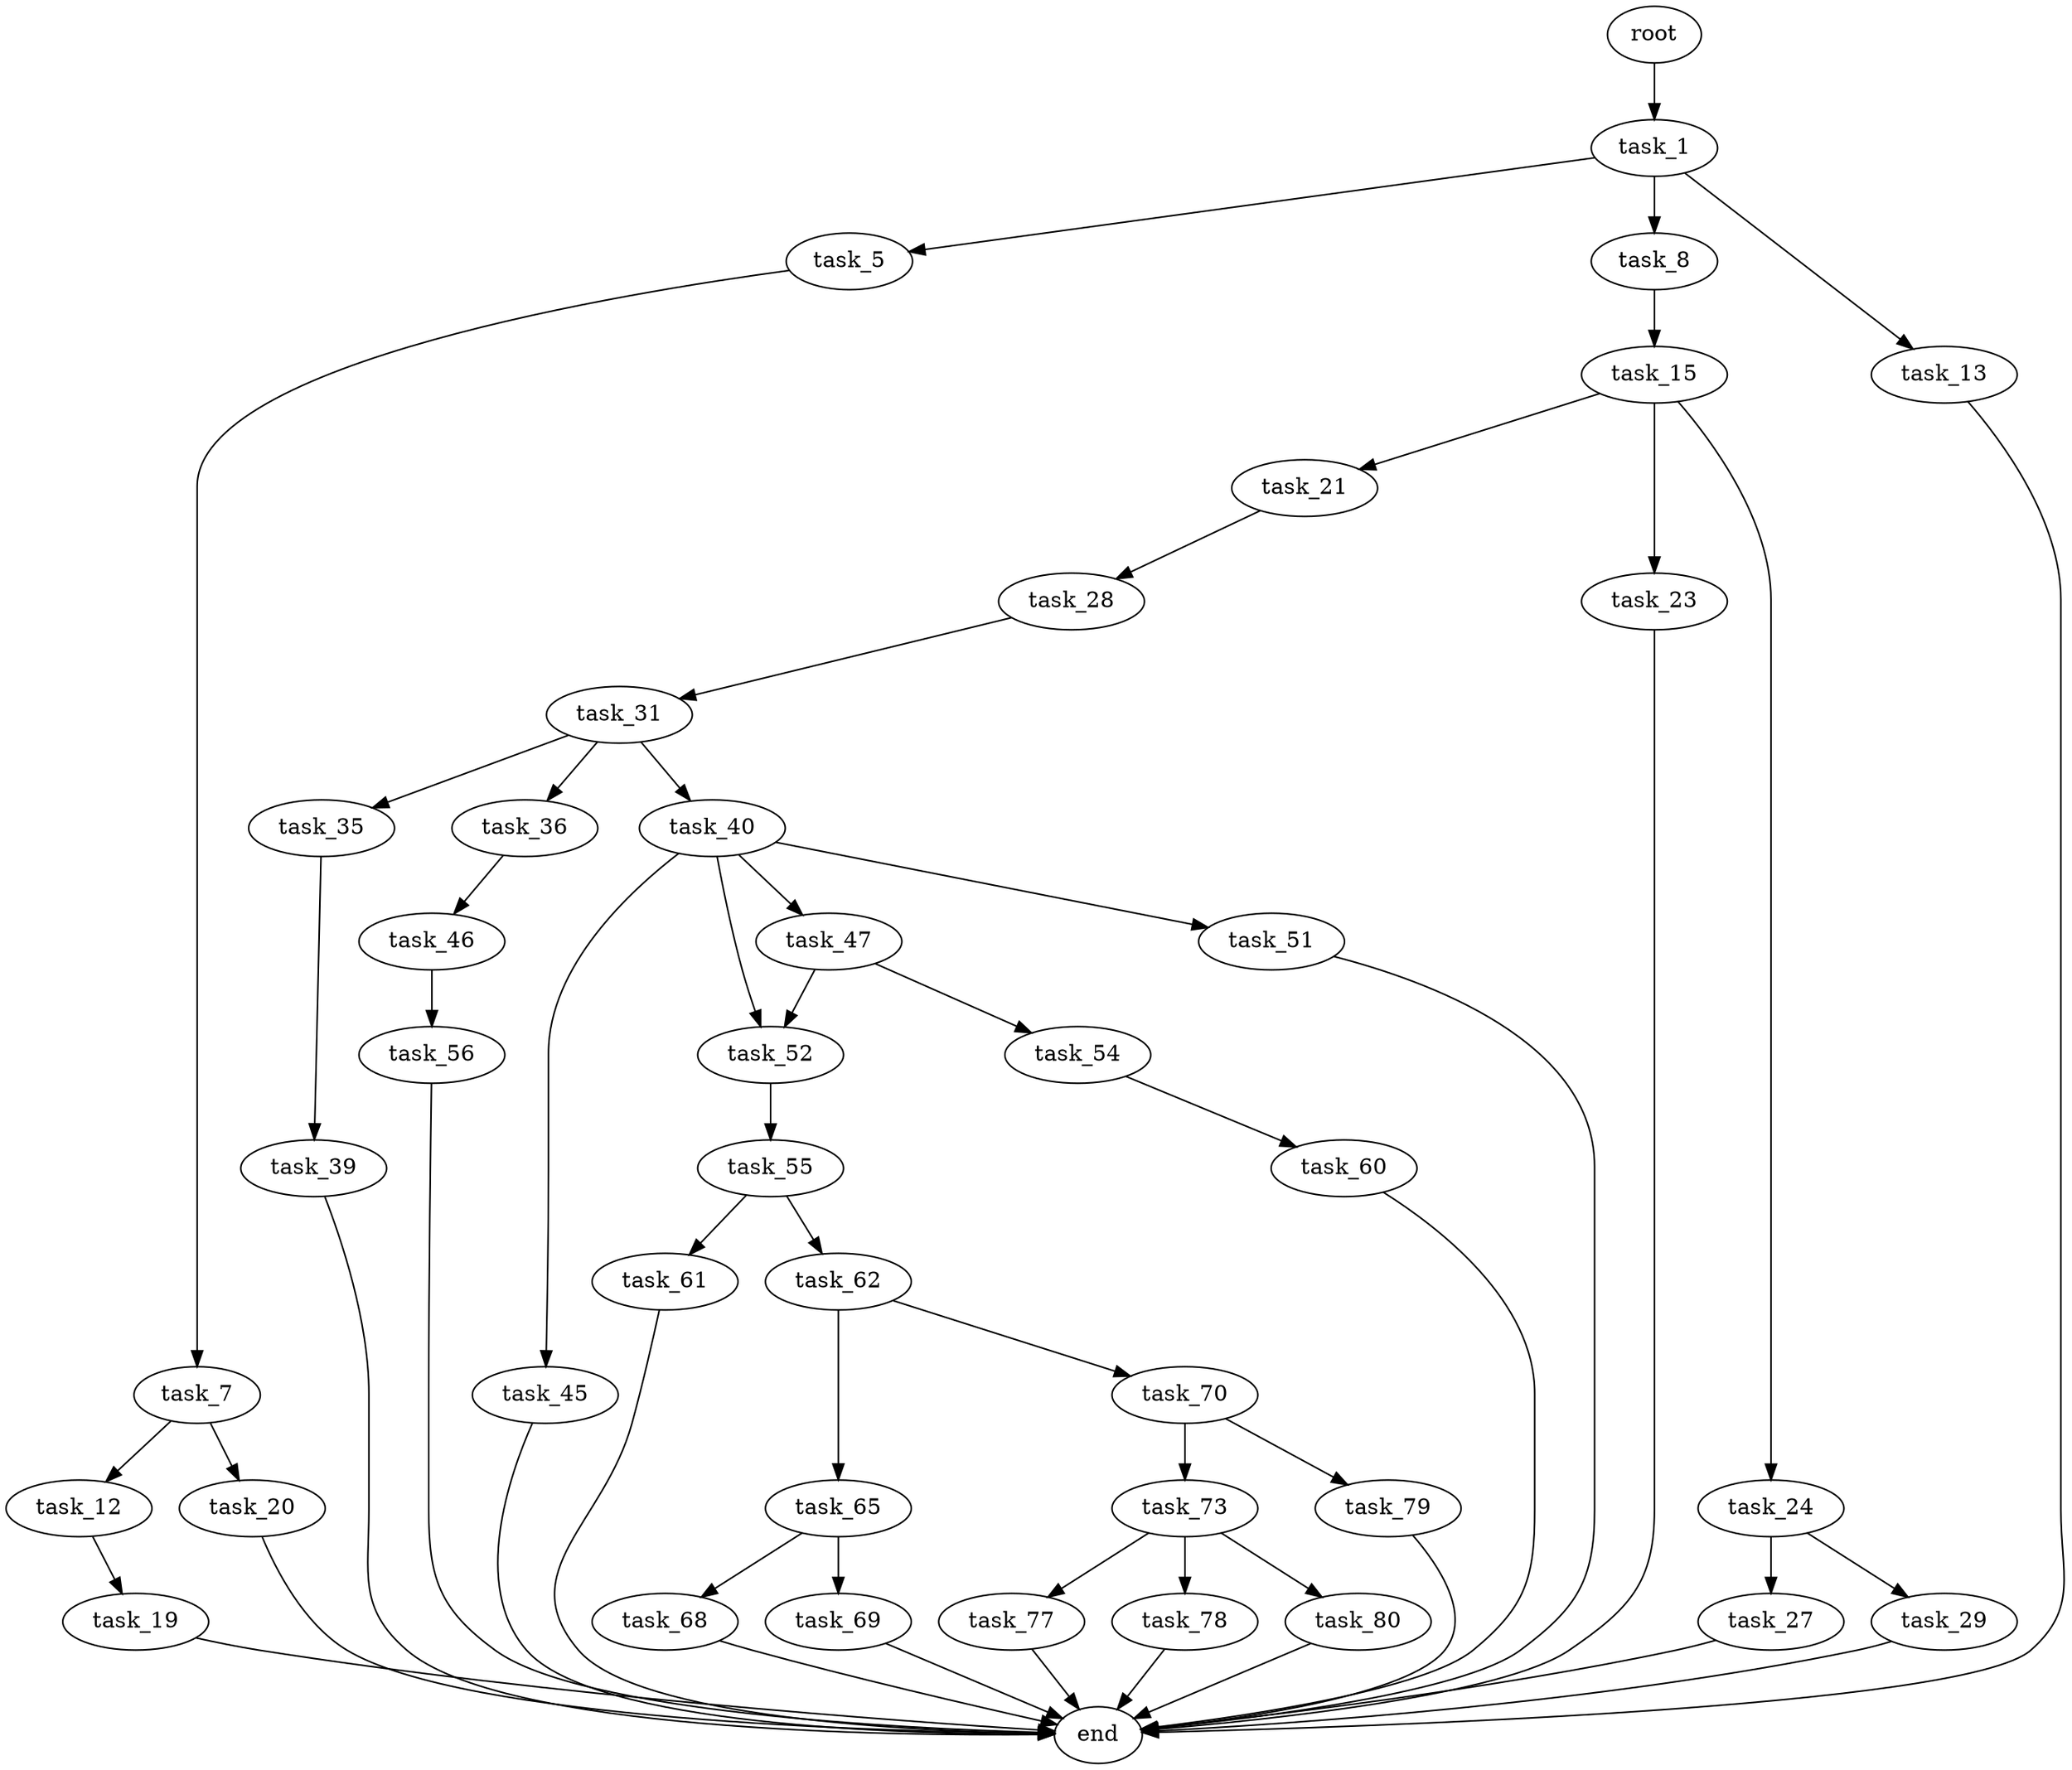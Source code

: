 digraph G {
  root [size="0.000000"];
  task_1 [size="11798776917.000000"];
  task_5 [size="32933491812.000000"];
  task_8 [size="9295207667.000000"];
  task_13 [size="3309505050.000000"];
  task_7 [size="69384758446.000000"];
  task_12 [size="315014742904.000000"];
  task_20 [size="6369607088.000000"];
  task_15 [size="5304074934.000000"];
  task_19 [size="49807669631.000000"];
  end [size="0.000000"];
  task_21 [size="200739326448.000000"];
  task_23 [size="430678349184.000000"];
  task_24 [size="1274004416.000000"];
  task_28 [size="1769873474.000000"];
  task_27 [size="52188867802.000000"];
  task_29 [size="782757789696.000000"];
  task_31 [size="1073741824000.000000"];
  task_35 [size="22857337480.000000"];
  task_36 [size="549755813888.000000"];
  task_40 [size="134217728000.000000"];
  task_39 [size="36707897732.000000"];
  task_46 [size="107769412024.000000"];
  task_45 [size="1877500651.000000"];
  task_47 [size="383255347492.000000"];
  task_51 [size="16538575011.000000"];
  task_52 [size="134217728000.000000"];
  task_56 [size="207410136946.000000"];
  task_54 [size="665579914509.000000"];
  task_55 [size="82074632579.000000"];
  task_60 [size="32464376074.000000"];
  task_61 [size="231928233984.000000"];
  task_62 [size="22898134650.000000"];
  task_65 [size="621950359385.000000"];
  task_70 [size="6675206996.000000"];
  task_68 [size="3224434512.000000"];
  task_69 [size="1232933892.000000"];
  task_73 [size="2249831972.000000"];
  task_79 [size="578535288921.000000"];
  task_77 [size="782757789696.000000"];
  task_78 [size="145578516204.000000"];
  task_80 [size="231928233984.000000"];

  root -> task_1 [size="1.000000"];
  task_1 -> task_5 [size="301989888.000000"];
  task_1 -> task_8 [size="301989888.000000"];
  task_1 -> task_13 [size="301989888.000000"];
  task_5 -> task_7 [size="536870912.000000"];
  task_8 -> task_15 [size="209715200.000000"];
  task_13 -> end [size="1.000000"];
  task_7 -> task_12 [size="209715200.000000"];
  task_7 -> task_20 [size="209715200.000000"];
  task_12 -> task_19 [size="411041792.000000"];
  task_20 -> end [size="1.000000"];
  task_15 -> task_21 [size="134217728.000000"];
  task_15 -> task_23 [size="134217728.000000"];
  task_15 -> task_24 [size="134217728.000000"];
  task_19 -> end [size="1.000000"];
  task_21 -> task_28 [size="134217728.000000"];
  task_23 -> end [size="1.000000"];
  task_24 -> task_27 [size="75497472.000000"];
  task_24 -> task_29 [size="75497472.000000"];
  task_28 -> task_31 [size="33554432.000000"];
  task_27 -> end [size="1.000000"];
  task_29 -> end [size="1.000000"];
  task_31 -> task_35 [size="838860800.000000"];
  task_31 -> task_36 [size="838860800.000000"];
  task_31 -> task_40 [size="838860800.000000"];
  task_35 -> task_39 [size="75497472.000000"];
  task_36 -> task_46 [size="536870912.000000"];
  task_40 -> task_45 [size="209715200.000000"];
  task_40 -> task_47 [size="209715200.000000"];
  task_40 -> task_51 [size="209715200.000000"];
  task_40 -> task_52 [size="209715200.000000"];
  task_39 -> end [size="1.000000"];
  task_46 -> task_56 [size="411041792.000000"];
  task_45 -> end [size="1.000000"];
  task_47 -> task_52 [size="679477248.000000"];
  task_47 -> task_54 [size="679477248.000000"];
  task_51 -> end [size="1.000000"];
  task_52 -> task_55 [size="209715200.000000"];
  task_56 -> end [size="1.000000"];
  task_54 -> task_60 [size="679477248.000000"];
  task_55 -> task_61 [size="209715200.000000"];
  task_55 -> task_62 [size="209715200.000000"];
  task_60 -> end [size="1.000000"];
  task_61 -> end [size="1.000000"];
  task_62 -> task_65 [size="679477248.000000"];
  task_62 -> task_70 [size="679477248.000000"];
  task_65 -> task_68 [size="411041792.000000"];
  task_65 -> task_69 [size="411041792.000000"];
  task_70 -> task_73 [size="209715200.000000"];
  task_70 -> task_79 [size="209715200.000000"];
  task_68 -> end [size="1.000000"];
  task_69 -> end [size="1.000000"];
  task_73 -> task_77 [size="209715200.000000"];
  task_73 -> task_78 [size="209715200.000000"];
  task_73 -> task_80 [size="209715200.000000"];
  task_79 -> end [size="1.000000"];
  task_77 -> end [size="1.000000"];
  task_78 -> end [size="1.000000"];
  task_80 -> end [size="1.000000"];
}
